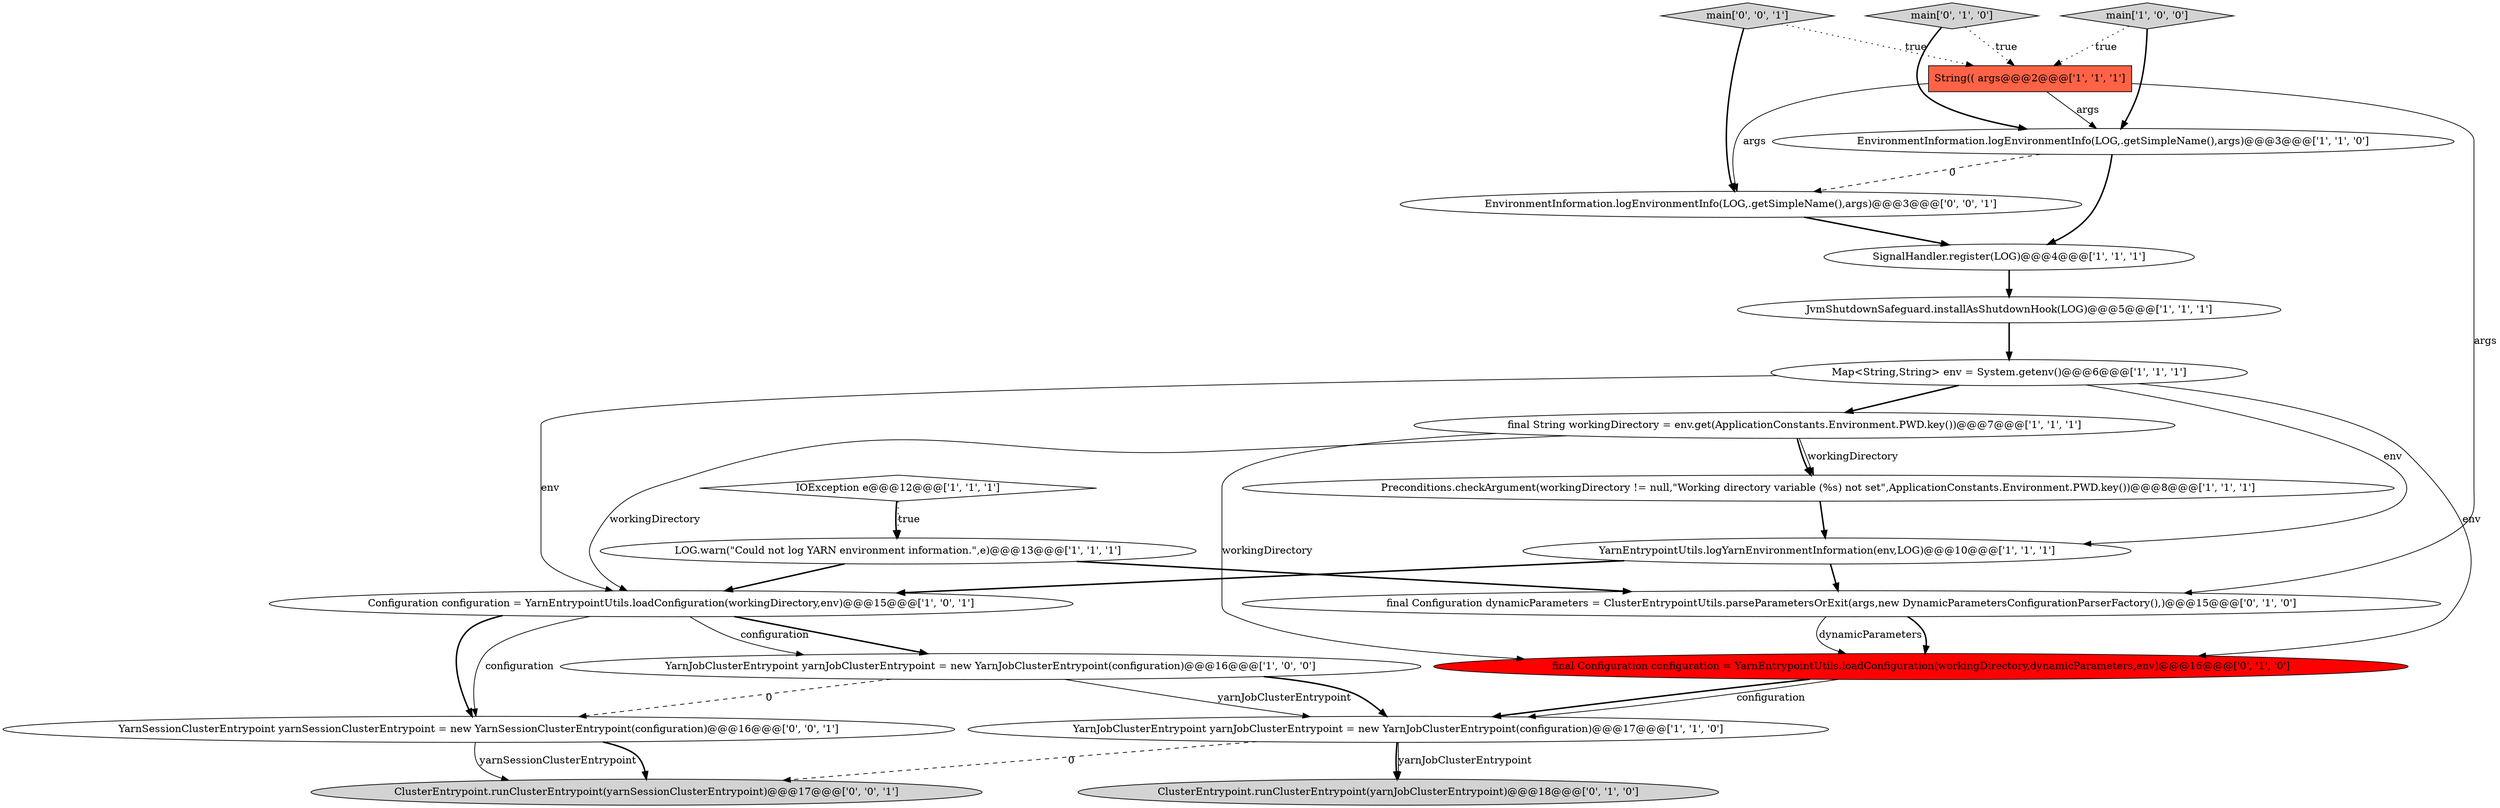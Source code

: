 digraph {
1 [style = filled, label = "EnvironmentInformation.logEnvironmentInfo(LOG,.getSimpleName(),args)@@@3@@@['1', '1', '0']", fillcolor = white, shape = ellipse image = "AAA0AAABBB1BBB"];
14 [style = filled, label = "main['0', '1', '0']", fillcolor = lightgray, shape = diamond image = "AAA0AAABBB2BBB"];
17 [style = filled, label = "final Configuration configuration = YarnEntrypointUtils.loadConfiguration(workingDirectory,dynamicParameters,env)@@@16@@@['0', '1', '0']", fillcolor = red, shape = ellipse image = "AAA1AAABBB2BBB"];
18 [style = filled, label = "YarnSessionClusterEntrypoint yarnSessionClusterEntrypoint = new YarnSessionClusterEntrypoint(configuration)@@@16@@@['0', '0', '1']", fillcolor = white, shape = ellipse image = "AAA0AAABBB3BBB"];
15 [style = filled, label = "final Configuration dynamicParameters = ClusterEntrypointUtils.parseParametersOrExit(args,new DynamicParametersConfigurationParserFactory(),)@@@15@@@['0', '1', '0']", fillcolor = white, shape = ellipse image = "AAA0AAABBB2BBB"];
11 [style = filled, label = "LOG.warn(\"Could not log YARN environment information.\",e)@@@13@@@['1', '1', '1']", fillcolor = white, shape = ellipse image = "AAA0AAABBB1BBB"];
7 [style = filled, label = "Configuration configuration = YarnEntrypointUtils.loadConfiguration(workingDirectory,env)@@@15@@@['1', '0', '1']", fillcolor = white, shape = ellipse image = "AAA0AAABBB1BBB"];
6 [style = filled, label = "YarnEntrypointUtils.logYarnEnvironmentInformation(env,LOG)@@@10@@@['1', '1', '1']", fillcolor = white, shape = ellipse image = "AAA0AAABBB1BBB"];
8 [style = filled, label = "YarnJobClusterEntrypoint yarnJobClusterEntrypoint = new YarnJobClusterEntrypoint(configuration)@@@16@@@['1', '0', '0']", fillcolor = white, shape = ellipse image = "AAA0AAABBB1BBB"];
20 [style = filled, label = "ClusterEntrypoint.runClusterEntrypoint(yarnSessionClusterEntrypoint)@@@17@@@['0', '0', '1']", fillcolor = lightgray, shape = ellipse image = "AAA0AAABBB3BBB"];
10 [style = filled, label = "Map<String,String> env = System.getenv()@@@6@@@['1', '1', '1']", fillcolor = white, shape = ellipse image = "AAA0AAABBB1BBB"];
12 [style = filled, label = "main['1', '0', '0']", fillcolor = lightgray, shape = diamond image = "AAA0AAABBB1BBB"];
2 [style = filled, label = "SignalHandler.register(LOG)@@@4@@@['1', '1', '1']", fillcolor = white, shape = ellipse image = "AAA0AAABBB1BBB"];
21 [style = filled, label = "EnvironmentInformation.logEnvironmentInfo(LOG,.getSimpleName(),args)@@@3@@@['0', '0', '1']", fillcolor = white, shape = ellipse image = "AAA0AAABBB3BBB"];
13 [style = filled, label = "Preconditions.checkArgument(workingDirectory != null,\"Working directory variable (%s) not set\",ApplicationConstants.Environment.PWD.key())@@@8@@@['1', '1', '1']", fillcolor = white, shape = ellipse image = "AAA0AAABBB1BBB"];
19 [style = filled, label = "main['0', '0', '1']", fillcolor = lightgray, shape = diamond image = "AAA0AAABBB3BBB"];
5 [style = filled, label = "IOException e@@@12@@@['1', '1', '1']", fillcolor = white, shape = diamond image = "AAA0AAABBB1BBB"];
4 [style = filled, label = "final String workingDirectory = env.get(ApplicationConstants.Environment.PWD.key())@@@7@@@['1', '1', '1']", fillcolor = white, shape = ellipse image = "AAA0AAABBB1BBB"];
9 [style = filled, label = "YarnJobClusterEntrypoint yarnJobClusterEntrypoint = new YarnJobClusterEntrypoint(configuration)@@@17@@@['1', '1', '0']", fillcolor = white, shape = ellipse image = "AAA0AAABBB1BBB"];
16 [style = filled, label = "ClusterEntrypoint.runClusterEntrypoint(yarnJobClusterEntrypoint)@@@18@@@['0', '1', '0']", fillcolor = lightgray, shape = ellipse image = "AAA0AAABBB2BBB"];
0 [style = filled, label = "JvmShutdownSafeguard.installAsShutdownHook(LOG)@@@5@@@['1', '1', '1']", fillcolor = white, shape = ellipse image = "AAA0AAABBB1BBB"];
3 [style = filled, label = "String(( args@@@2@@@['1', '1', '1']", fillcolor = tomato, shape = box image = "AAA0AAABBB1BBB"];
9->20 [style = dashed, label="0"];
12->3 [style = dotted, label="true"];
4->17 [style = solid, label="workingDirectory"];
10->6 [style = solid, label="env"];
17->9 [style = bold, label=""];
4->13 [style = bold, label=""];
15->17 [style = solid, label="dynamicParameters"];
1->21 [style = dashed, label="0"];
8->9 [style = solid, label="yarnJobClusterEntrypoint"];
3->15 [style = solid, label="args"];
3->1 [style = solid, label="args"];
7->8 [style = bold, label=""];
12->1 [style = bold, label=""];
18->20 [style = solid, label="yarnSessionClusterEntrypoint"];
9->16 [style = bold, label=""];
4->7 [style = solid, label="workingDirectory"];
17->9 [style = solid, label="configuration"];
6->15 [style = bold, label=""];
11->15 [style = bold, label=""];
14->1 [style = bold, label=""];
21->2 [style = bold, label=""];
18->20 [style = bold, label=""];
15->17 [style = bold, label=""];
0->10 [style = bold, label=""];
2->0 [style = bold, label=""];
5->11 [style = dotted, label="true"];
9->16 [style = solid, label="yarnJobClusterEntrypoint"];
3->21 [style = solid, label="args"];
19->3 [style = dotted, label="true"];
7->8 [style = solid, label="configuration"];
8->9 [style = bold, label=""];
10->4 [style = bold, label=""];
7->18 [style = bold, label=""];
14->3 [style = dotted, label="true"];
8->18 [style = dashed, label="0"];
4->13 [style = solid, label="workingDirectory"];
1->2 [style = bold, label=""];
5->11 [style = bold, label=""];
10->17 [style = solid, label="env"];
7->18 [style = solid, label="configuration"];
13->6 [style = bold, label=""];
6->7 [style = bold, label=""];
10->7 [style = solid, label="env"];
11->7 [style = bold, label=""];
19->21 [style = bold, label=""];
}
